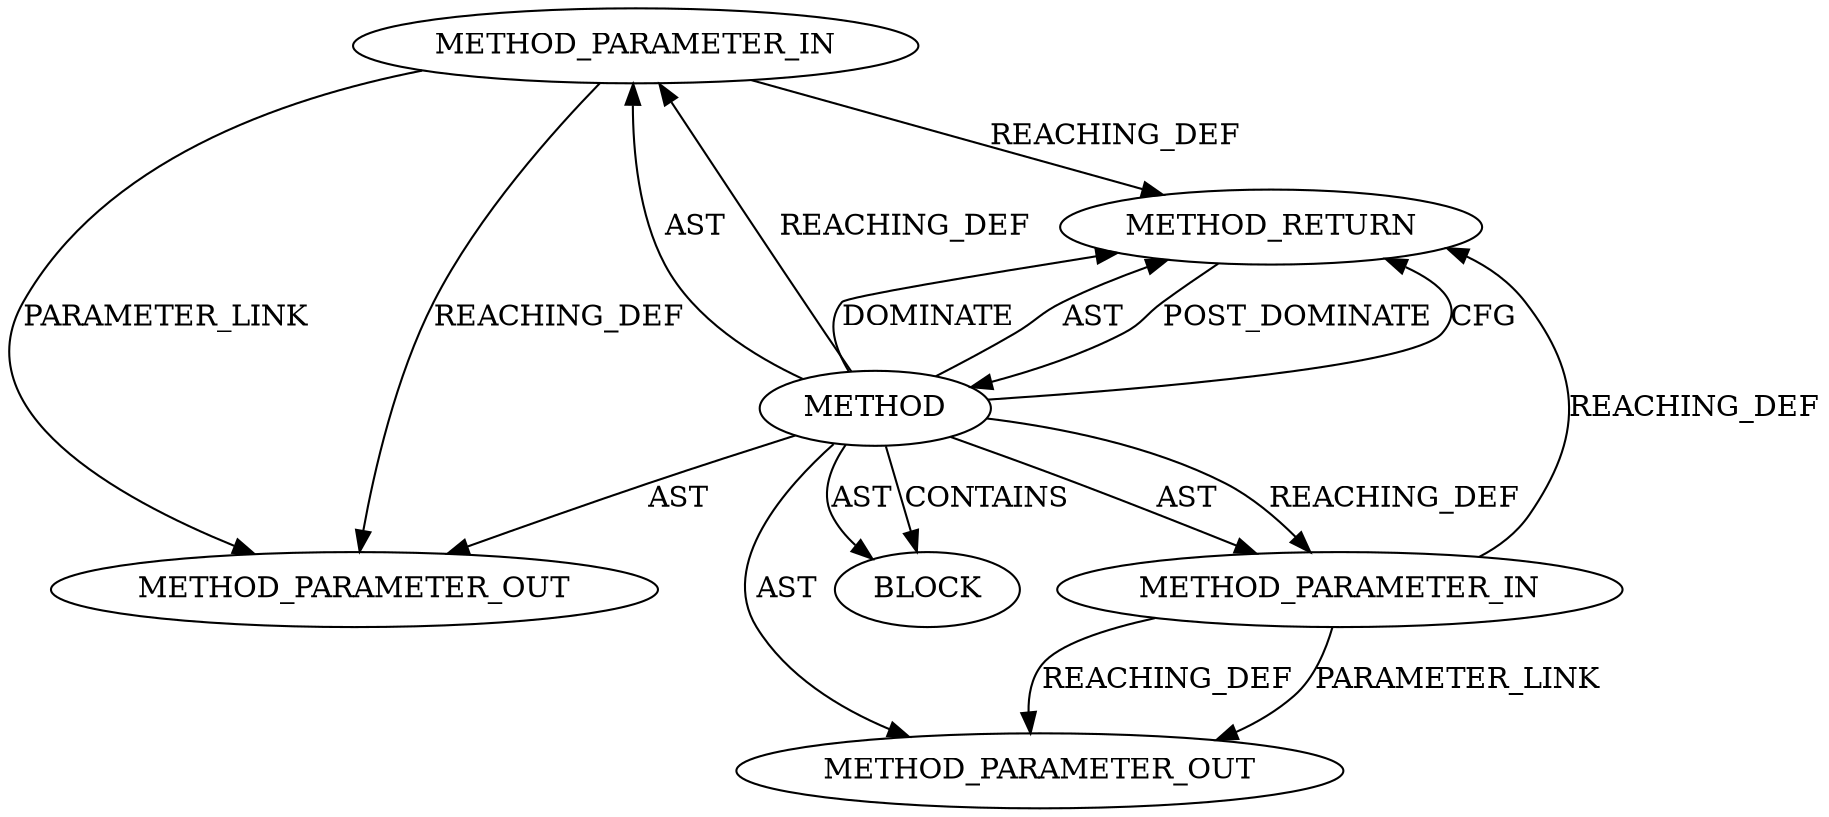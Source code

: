 digraph {
  11984 [label=METHOD_PARAMETER_IN ORDER=2 CODE="p2" IS_VARIADIC=false TYPE_FULL_NAME="ANY" EVALUATION_STRATEGY="BY_VALUE" INDEX=2 NAME="p2"]
  13255 [label=METHOD_PARAMETER_OUT ORDER=2 CODE="p2" IS_VARIADIC=false TYPE_FULL_NAME="ANY" EVALUATION_STRATEGY="BY_VALUE" INDEX=2 NAME="p2"]
  11985 [label=BLOCK ORDER=1 ARGUMENT_INDEX=1 CODE="<empty>" TYPE_FULL_NAME="ANY"]
  11986 [label=METHOD_RETURN ORDER=2 CODE="RET" TYPE_FULL_NAME="ANY" EVALUATION_STRATEGY="BY_VALUE"]
  11983 [label=METHOD_PARAMETER_IN ORDER=1 CODE="p1" IS_VARIADIC=false TYPE_FULL_NAME="ANY" EVALUATION_STRATEGY="BY_VALUE" INDEX=1 NAME="p1"]
  13254 [label=METHOD_PARAMETER_OUT ORDER=1 CODE="p1" IS_VARIADIC=false TYPE_FULL_NAME="ANY" EVALUATION_STRATEGY="BY_VALUE" INDEX=1 NAME="p1"]
  11982 [label=METHOD AST_PARENT_TYPE="NAMESPACE_BLOCK" AST_PARENT_FULL_NAME="<global>" ORDER=0 CODE="<empty>" FULL_NAME="<operator>.fieldAccess" IS_EXTERNAL=true FILENAME="<empty>" SIGNATURE="" NAME="<operator>.fieldAccess"]
  11982 -> 11986 [label=CFG ]
  11983 -> 11986 [label=REACHING_DEF VARIABLE="p1"]
  11982 -> 11984 [label=AST ]
  11983 -> 13254 [label=REACHING_DEF VARIABLE="p1"]
  11982 -> 11983 [label=AST ]
  11982 -> 11986 [label=DOMINATE ]
  11982 -> 11984 [label=REACHING_DEF VARIABLE=""]
  11982 -> 11985 [label=CONTAINS ]
  11984 -> 13255 [label=PARAMETER_LINK ]
  11983 -> 13254 [label=PARAMETER_LINK ]
  11982 -> 13254 [label=AST ]
  11982 -> 11986 [label=AST ]
  11984 -> 13255 [label=REACHING_DEF VARIABLE="p2"]
  11982 -> 13255 [label=AST ]
  11984 -> 11986 [label=REACHING_DEF VARIABLE="p2"]
  11986 -> 11982 [label=POST_DOMINATE ]
  11982 -> 11983 [label=REACHING_DEF VARIABLE=""]
  11982 -> 11985 [label=AST ]
}

